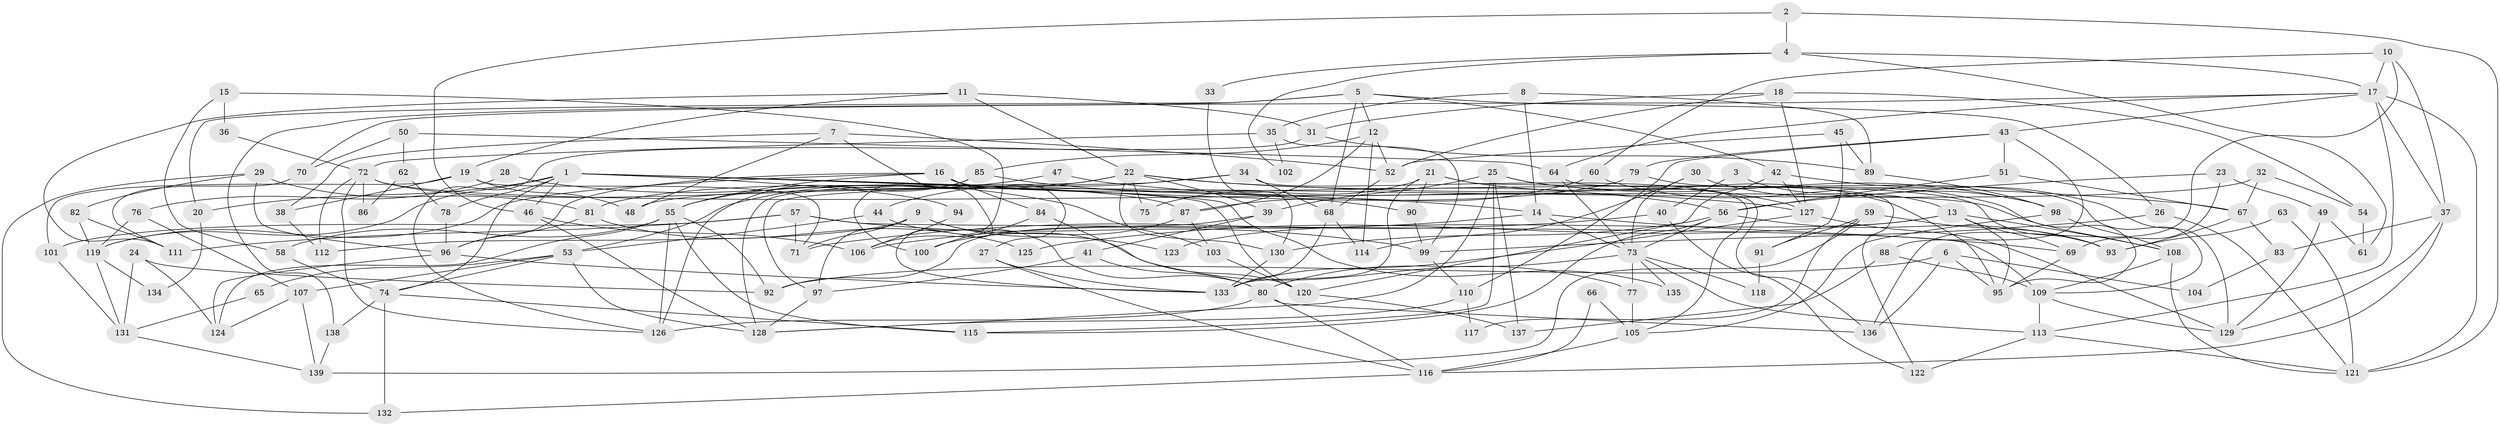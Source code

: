 // Generated by graph-tools (version 1.1) at 2025/50/03/09/25 03:50:14]
// undirected, 139 vertices, 278 edges
graph export_dot {
graph [start="1"]
  node [color=gray90,style=filled];
  1;
  2;
  3;
  4;
  5;
  6;
  7;
  8;
  9;
  10;
  11;
  12;
  13;
  14;
  15;
  16;
  17;
  18;
  19;
  20;
  21;
  22;
  23;
  24;
  25;
  26;
  27;
  28;
  29;
  30;
  31;
  32;
  33;
  34;
  35;
  36;
  37;
  38;
  39;
  40;
  41;
  42;
  43;
  44;
  45;
  46;
  47;
  48;
  49;
  50;
  51;
  52;
  53;
  54;
  55;
  56;
  57;
  58;
  59;
  60;
  61;
  62;
  63;
  64;
  65;
  66;
  67;
  68;
  69;
  70;
  71;
  72;
  73;
  74;
  75;
  76;
  77;
  78;
  79;
  80;
  81;
  82;
  83;
  84;
  85;
  86;
  87;
  88;
  89;
  90;
  91;
  92;
  93;
  94;
  95;
  96;
  97;
  98;
  99;
  100;
  101;
  102;
  103;
  104;
  105;
  106;
  107;
  108;
  109;
  110;
  111;
  112;
  113;
  114;
  115;
  116;
  117;
  118;
  119;
  120;
  121;
  122;
  123;
  124;
  125;
  126;
  127;
  128;
  129;
  130;
  131;
  132;
  133;
  134;
  135;
  136;
  137;
  138;
  139;
  1 -- 74;
  1 -- 14;
  1 -- 20;
  1 -- 46;
  1 -- 78;
  1 -- 94;
  1 -- 119;
  1 -- 120;
  1 -- 135;
  2 -- 46;
  2 -- 121;
  2 -- 4;
  3 -- 40;
  3 -- 13;
  4 -- 17;
  4 -- 33;
  4 -- 61;
  4 -- 102;
  5 -- 26;
  5 -- 42;
  5 -- 12;
  5 -- 20;
  5 -- 68;
  5 -- 138;
  6 -- 92;
  6 -- 95;
  6 -- 104;
  6 -- 136;
  7 -- 106;
  7 -- 52;
  7 -- 38;
  7 -- 48;
  8 -- 89;
  8 -- 14;
  8 -- 35;
  9 -- 77;
  9 -- 97;
  9 -- 71;
  9 -- 112;
  9 -- 123;
  10 -- 136;
  10 -- 60;
  10 -- 17;
  10 -- 37;
  11 -- 22;
  11 -- 111;
  11 -- 19;
  11 -- 31;
  12 -- 85;
  12 -- 52;
  12 -- 87;
  12 -- 114;
  13 -- 108;
  13 -- 69;
  13 -- 95;
  13 -- 123;
  13 -- 125;
  14 -- 73;
  14 -- 69;
  14 -- 106;
  15 -- 58;
  15 -- 133;
  15 -- 36;
  16 -- 96;
  16 -- 119;
  16 -- 27;
  16 -- 55;
  16 -- 84;
  16 -- 93;
  17 -- 37;
  17 -- 43;
  17 -- 64;
  17 -- 70;
  17 -- 113;
  17 -- 121;
  18 -- 52;
  18 -- 31;
  18 -- 54;
  18 -- 127;
  19 -- 38;
  19 -- 48;
  19 -- 71;
  19 -- 101;
  20 -- 134;
  21 -- 133;
  21 -- 90;
  21 -- 75;
  21 -- 127;
  21 -- 136;
  22 -- 67;
  22 -- 128;
  22 -- 39;
  22 -- 53;
  22 -- 56;
  22 -- 75;
  22 -- 130;
  23 -- 56;
  23 -- 49;
  23 -- 69;
  24 -- 124;
  24 -- 92;
  24 -- 131;
  25 -- 128;
  25 -- 115;
  25 -- 39;
  25 -- 95;
  25 -- 98;
  25 -- 137;
  26 -- 99;
  26 -- 121;
  27 -- 116;
  27 -- 133;
  28 -- 76;
  28 -- 103;
  29 -- 132;
  29 -- 81;
  29 -- 82;
  29 -- 96;
  30 -- 114;
  30 -- 98;
  30 -- 73;
  31 -- 126;
  31 -- 89;
  32 -- 48;
  32 -- 67;
  32 -- 54;
  33 -- 130;
  34 -- 105;
  34 -- 68;
  34 -- 44;
  34 -- 97;
  35 -- 99;
  35 -- 72;
  35 -- 102;
  36 -- 72;
  37 -- 129;
  37 -- 83;
  37 -- 116;
  38 -- 112;
  39 -- 41;
  39 -- 92;
  40 -- 71;
  40 -- 122;
  41 -- 80;
  41 -- 97;
  42 -- 129;
  42 -- 127;
  42 -- 120;
  43 -- 88;
  43 -- 51;
  43 -- 79;
  43 -- 110;
  44 -- 80;
  44 -- 53;
  45 -- 89;
  45 -- 52;
  45 -- 91;
  46 -- 128;
  46 -- 106;
  47 -- 127;
  47 -- 55;
  49 -- 129;
  49 -- 61;
  50 -- 64;
  50 -- 70;
  50 -- 62;
  51 -- 56;
  51 -- 67;
  52 -- 68;
  53 -- 65;
  53 -- 74;
  53 -- 107;
  53 -- 128;
  54 -- 61;
  55 -- 126;
  55 -- 58;
  55 -- 92;
  55 -- 115;
  55 -- 124;
  56 -- 130;
  56 -- 73;
  56 -- 93;
  56 -- 115;
  57 -- 71;
  57 -- 101;
  57 -- 99;
  57 -- 109;
  57 -- 111;
  58 -- 74;
  59 -- 93;
  59 -- 139;
  59 -- 91;
  59 -- 117;
  60 -- 87;
  60 -- 95;
  62 -- 78;
  62 -- 86;
  63 -- 93;
  63 -- 121;
  64 -- 73;
  64 -- 122;
  65 -- 131;
  66 -- 105;
  66 -- 116;
  67 -- 93;
  67 -- 83;
  68 -- 133;
  68 -- 114;
  69 -- 95;
  70 -- 111;
  72 -- 108;
  72 -- 86;
  72 -- 87;
  72 -- 112;
  72 -- 126;
  73 -- 77;
  73 -- 80;
  73 -- 113;
  73 -- 118;
  73 -- 135;
  74 -- 115;
  74 -- 132;
  74 -- 138;
  76 -- 107;
  76 -- 119;
  77 -- 105;
  78 -- 96;
  79 -- 109;
  79 -- 81;
  80 -- 136;
  80 -- 116;
  80 -- 126;
  81 -- 96;
  81 -- 125;
  82 -- 119;
  82 -- 111;
  83 -- 104;
  84 -- 120;
  84 -- 100;
  85 -- 126;
  85 -- 100;
  85 -- 90;
  87 -- 100;
  87 -- 103;
  88 -- 109;
  88 -- 137;
  89 -- 98;
  90 -- 99;
  91 -- 118;
  94 -- 106;
  96 -- 133;
  96 -- 124;
  97 -- 128;
  98 -- 108;
  98 -- 105;
  99 -- 110;
  101 -- 131;
  103 -- 120;
  105 -- 116;
  107 -- 124;
  107 -- 139;
  108 -- 121;
  108 -- 109;
  109 -- 113;
  109 -- 129;
  110 -- 128;
  110 -- 117;
  113 -- 121;
  113 -- 122;
  116 -- 132;
  119 -- 131;
  119 -- 134;
  120 -- 137;
  127 -- 129;
  127 -- 133;
  130 -- 133;
  131 -- 139;
  138 -- 139;
}
